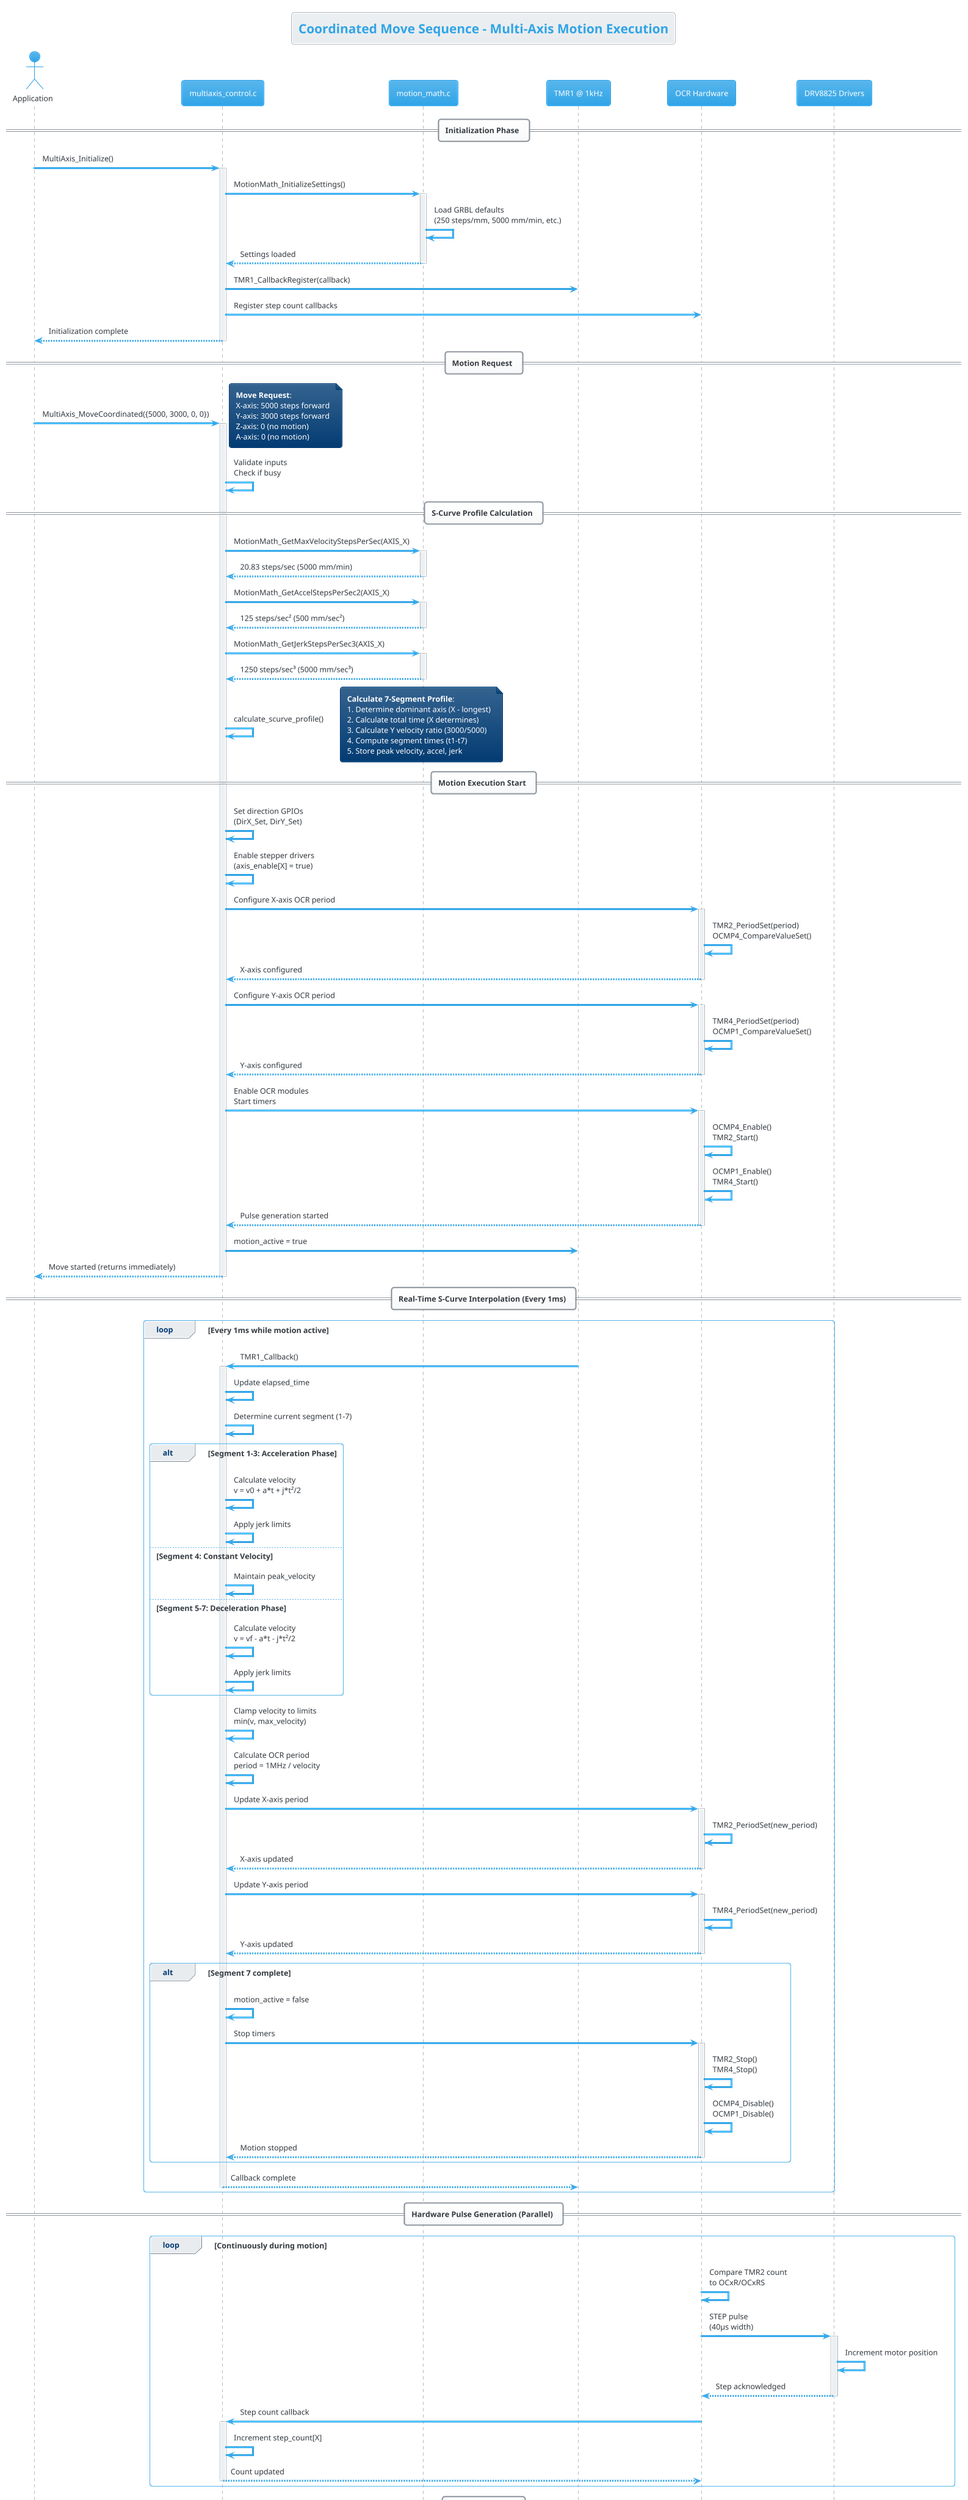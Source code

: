 @startuml
!theme cerulean
title Coordinated Move Sequence - Multi-Axis Motion Execution

actor "Application" as App
participant "multiaxis_control.c" as Control
participant "motion_math.c" as Math
participant "TMR1 @ 1kHz" as Timer
participant "OCR Hardware" as OCR
participant "DRV8825 Drivers" as Drivers

== Initialization Phase ==
App -> Control : MultiAxis_Initialize()
activate Control
Control -> Math : MotionMath_InitializeSettings()
activate Math
Math -> Math : Load GRBL defaults\n(250 steps/mm, 5000 mm/min, etc.)
Math --> Control : Settings loaded
deactivate Math
Control -> Timer : TMR1_CallbackRegister(callback)
Control -> OCR : Register step count callbacks
Control --> App : Initialization complete
deactivate Control

== Motion Request ==
App -> Control : MultiAxis_MoveCoordinated({5000, 3000, 0, 0})
note right
  **Move Request**:
  X-axis: 5000 steps forward
  Y-axis: 3000 steps forward
  Z-axis: 0 (no motion)
  A-axis: 0 (no motion)
end note
activate Control

Control -> Control : Validate inputs\nCheck if busy

== S-Curve Profile Calculation ==
Control -> Math : MotionMath_GetMaxVelocityStepsPerSec(AXIS_X)
activate Math
Math --> Control : 20.83 steps/sec (5000 mm/min)
deactivate Math

Control -> Math : MotionMath_GetAccelStepsPerSec2(AXIS_X)
activate Math
Math --> Control : 125 steps/sec² (500 mm/sec²)
deactivate Math

Control -> Math : MotionMath_GetJerkStepsPerSec3(AXIS_X)
activate Math
Math --> Control : 1250 steps/sec³ (5000 mm/sec³)
deactivate Math

Control -> Control : calculate_scurve_profile()
note right
  **Calculate 7-Segment Profile**:
  1. Determine dominant axis (X - longest)
  2. Calculate total time (X determines)
  3. Calculate Y velocity ratio (3000/5000)
  4. Compute segment times (t1-t7)
  5. Store peak velocity, accel, jerk
end note

== Motion Execution Start ==
Control -> Control : Set direction GPIOs\n(DirX_Set, DirY_Set)
Control -> Control : Enable stepper drivers\n(axis_enable[X] = true)
Control -> OCR : Configure X-axis OCR period
activate OCR
OCR -> OCR : TMR2_PeriodSet(period)\nOCMP4_CompareValueSet()
OCR --> Control : X-axis configured
deactivate OCR

Control -> OCR : Configure Y-axis OCR period
activate OCR
OCR -> OCR : TMR4_PeriodSet(period)\nOCMP1_CompareValueSet()
OCR --> Control : Y-axis configured
deactivate OCR

Control -> OCR : Enable OCR modules\nStart timers
activate OCR
OCR -> OCR : OCMP4_Enable()\nTMR2_Start()
OCR -> OCR : OCMP1_Enable()\nTMR4_Start()
OCR --> Control : Pulse generation started
deactivate OCR

Control -> Timer : motion_active = true
Control --> App : Move started (returns immediately)
deactivate Control

== Real-Time S-Curve Interpolation (Every 1ms) ==
loop Every 1ms while motion active
  Timer -> Control : TMR1_Callback()
  activate Control
  Control -> Control : Update elapsed_time
  Control -> Control : Determine current segment (1-7)
  
  alt Segment 1-3: Acceleration Phase
    Control -> Control : Calculate velocity\nv = v0 + a*t + j*t²/2
    Control -> Control : Apply jerk limits
  else Segment 4: Constant Velocity
    Control -> Control : Maintain peak_velocity
  else Segment 5-7: Deceleration Phase
    Control -> Control : Calculate velocity\nv = vf - a*t - j*t²/2
    Control -> Control : Apply jerk limits
  end
  
  Control -> Control : Clamp velocity to limits\nmin(v, max_velocity)
  
  Control -> Control : Calculate OCR period\nperiod = 1MHz / velocity
  
  Control -> OCR : Update X-axis period
  activate OCR
  OCR -> OCR : TMR2_PeriodSet(new_period)
  OCR --> Control : X-axis updated
  deactivate OCR
  
  Control -> OCR : Update Y-axis period
  activate OCR
  OCR -> OCR : TMR4_PeriodSet(new_period)
  OCR --> Control : Y-axis updated
  deactivate OCR
  
  alt Segment 7 complete
    Control -> Control : motion_active = false
    Control -> OCR : Stop timers
    activate OCR
    OCR -> OCR : TMR2_Stop()\nTMR4_Stop()
    OCR -> OCR : OCMP4_Disable()\nOCMP1_Disable()
    OCR --> Control : Motion stopped
    deactivate OCR
  end
  
  Control --> Timer : Callback complete
  deactivate Control
end

== Hardware Pulse Generation (Parallel) ==
loop Continuously during motion
  OCR -> OCR : Compare TMR2 count\nto OCxR/OCxRS
  OCR -> Drivers : STEP pulse\n(40µs width)
  activate Drivers
  Drivers -> Drivers : Increment motor position
  Drivers --> OCR : Step acknowledged
  deactivate Drivers
  
  OCR -> Control : Step count callback
  activate Control
  Control -> Control : Increment step_count[X]
  Control --> OCR : Count updated
  deactivate Control
end

== Motion Complete ==
App -> Control : MultiAxis_IsBusy()
activate Control
Control -> Control : Check motion_active flags
Control --> App : false (all axes idle)
deactivate Control

App -> Control : MultiAxis_GetStepCount(AXIS_X)
activate Control
Control --> App : 5000 (move complete)
deactivate Control

legend right
  **Key Timing**:
  * TMR1 callback: Every 1ms (1kHz)
  * OCR updates: Every 1ms (velocity changes)
  * Step pulses: Variable rate (velocity-dependent)
  * Total move time: ~2-5 seconds (typical)
  
  **Concurrency**:
  * TMR1 ISR updates velocities
  * OCR hardware generates pulses
  * Step count callbacks track position
  * All run in parallel (hardware-accelerated)
  
  **Benefits**:
  ✅ Smooth S-curve acceleration
  ✅ Time-synchronized multi-axis
  ✅ No software step interrupts
  ✅ Jerk-limited motion (gentle on hardware)
end legend

@enduml
